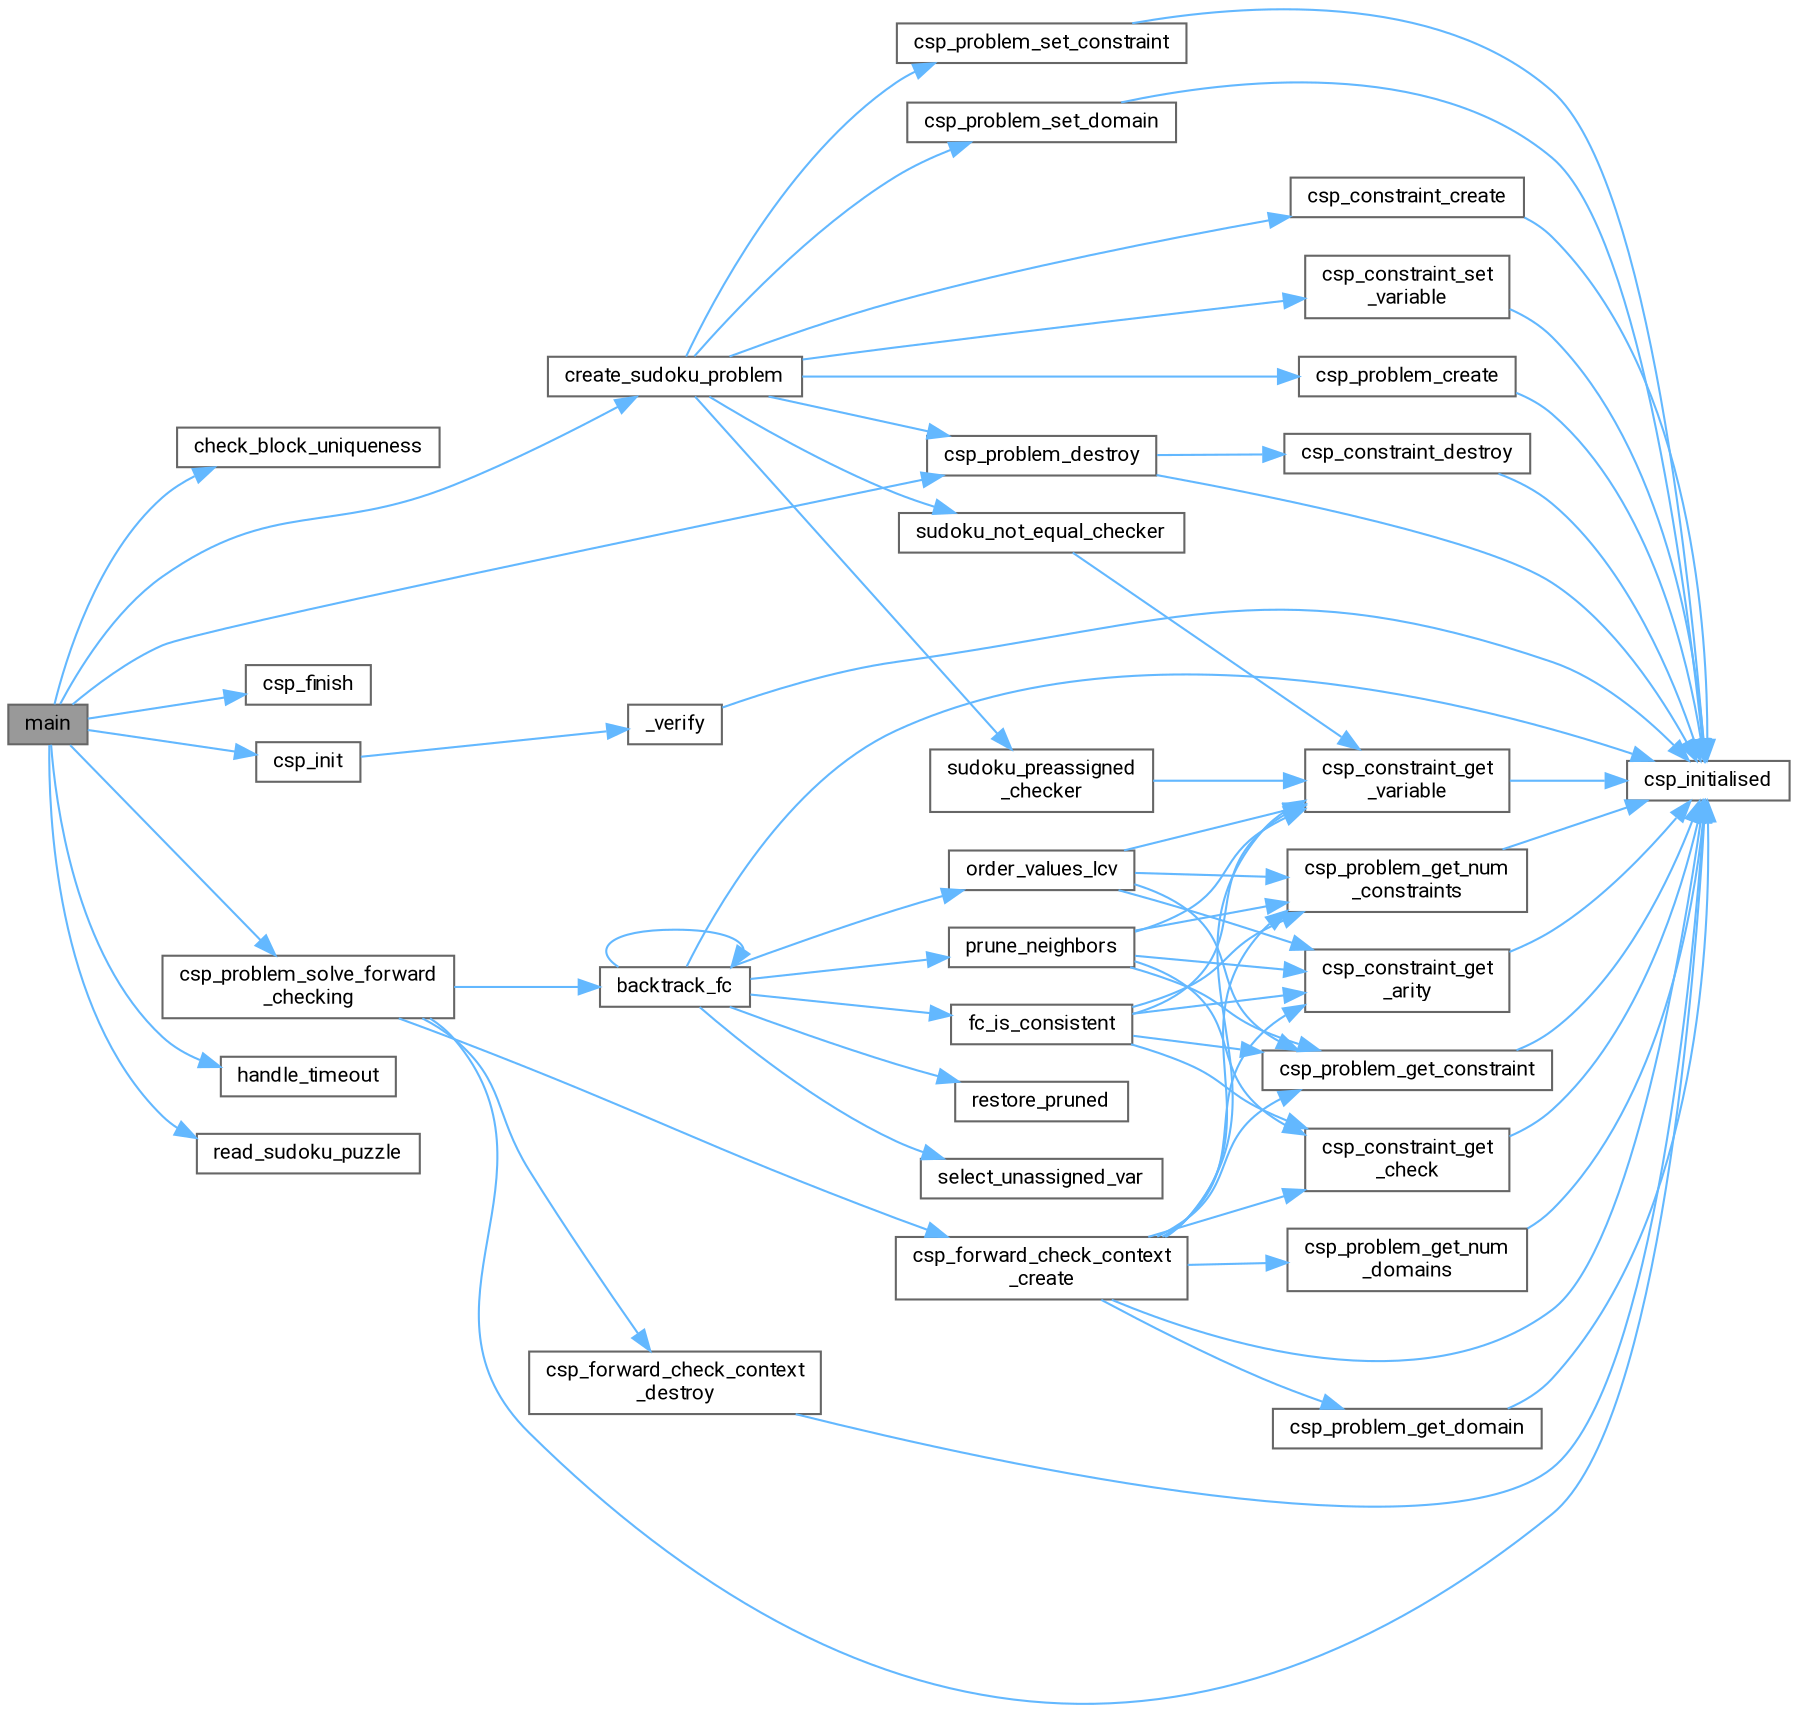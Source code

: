 digraph "main"
{
 // LATEX_PDF_SIZE
  bgcolor="transparent";
  edge [fontname=Roboto,fontsize=10,labelfontname=Roboto,labelfontsize=10];
  node [fontname=Roboto,fontsize=10,shape=box,height=0.2,width=0.4];
  rankdir="LR";
  Node1 [id="Node000001",label="main",height=0.2,width=0.4,color="gray40", fillcolor="grey60", style="filled", fontcolor="black",tooltip=" "];
  Node1 -> Node2 [id="edge1_Node000001_Node000002",color="steelblue1",style="solid",tooltip=" "];
  Node2 [id="Node000002",label="check_block_uniqueness",height=0.2,width=0.4,color="grey40", fillcolor="white", style="filled",URL="$test-solve-sudoku-integration_8c.html#a4bed762db7eb32ac86299c9bfef39924",tooltip=" "];
  Node1 -> Node3 [id="edge2_Node000001_Node000003",color="steelblue1",style="solid",tooltip=" "];
  Node3 [id="Node000003",label="create_sudoku_problem",height=0.2,width=0.4,color="grey40", fillcolor="white", style="filled",URL="$sudoku__utils_8c.html#ade548bfca512830b9aac3569243d254f",tooltip="Creates a CSP problem that models the Sudoku puzzle."];
  Node3 -> Node4 [id="edge3_Node000003_Node000004",color="steelblue1",style="solid",tooltip=" "];
  Node4 [id="Node000004",label="csp_constraint_create",height=0.2,width=0.4,color="grey40", fillcolor="white", style="filled",URL="$csp_8c.html#a7c7ffdd26fbe5e2729b593cc6937cdcf",tooltip="Creates a new constraint with the specified arity and check function."];
  Node4 -> Node5 [id="edge4_Node000004_Node000005",color="steelblue1",style="solid",tooltip=" "];
  Node5 [id="Node000005",label="csp_initialised",height=0.2,width=0.4,color="grey40", fillcolor="white", style="filled",URL="$csp_8c.html#aca1712012517bff1090a471f502cf729",tooltip="Checks if the CSP library is initialized."];
  Node3 -> Node6 [id="edge5_Node000003_Node000006",color="steelblue1",style="solid",tooltip=" "];
  Node6 [id="Node000006",label="csp_constraint_set\l_variable",height=0.2,width=0.4,color="grey40", fillcolor="white", style="filled",URL="$csp_8c.html#a6929282e729d2c786b6be546b1c3e312",tooltip="Sets which CSP variable is related to a specific position in the constraint."];
  Node6 -> Node5 [id="edge6_Node000006_Node000005",color="steelblue1",style="solid",tooltip=" "];
  Node3 -> Node7 [id="edge7_Node000003_Node000007",color="steelblue1",style="solid",tooltip=" "];
  Node7 [id="Node000007",label="csp_problem_create",height=0.2,width=0.4,color="grey40", fillcolor="white", style="filled",URL="$csp_8c.html#a536e0507b779b2300d004ef8347d4d8b",tooltip="Creates a new CSP problem instance with the specified parameters."];
  Node7 -> Node5 [id="edge8_Node000007_Node000005",color="steelblue1",style="solid",tooltip=" "];
  Node3 -> Node8 [id="edge9_Node000003_Node000008",color="steelblue1",style="solid",tooltip=" "];
  Node8 [id="Node000008",label="csp_problem_destroy",height=0.2,width=0.4,color="grey40", fillcolor="white", style="filled",URL="$csp_8c.html#a0f4b67899ee7788002586217b13dde81",tooltip="Destroys a CSP problem instance and frees all associated resources."];
  Node8 -> Node9 [id="edge10_Node000008_Node000009",color="steelblue1",style="solid",tooltip=" "];
  Node9 [id="Node000009",label="csp_constraint_destroy",height=0.2,width=0.4,color="grey40", fillcolor="white", style="filled",URL="$csp_8c.html#a8fd5c98995a35845e7e57f9b13666231",tooltip="Destroys a constraint and frees all associated resources."];
  Node9 -> Node5 [id="edge11_Node000009_Node000005",color="steelblue1",style="solid",tooltip=" "];
  Node8 -> Node5 [id="edge12_Node000008_Node000005",color="steelblue1",style="solid",tooltip=" "];
  Node3 -> Node10 [id="edge13_Node000003_Node000010",color="steelblue1",style="solid",tooltip=" "];
  Node10 [id="Node000010",label="csp_problem_set_constraint",height=0.2,width=0.4,color="grey40", fillcolor="white", style="filled",URL="$csp_8c.html#ade8bd97367581ba9f1d4c8675fa11636",tooltip="Sets a constraint at the specified position in the CSP problem."];
  Node10 -> Node5 [id="edge14_Node000010_Node000005",color="steelblue1",style="solid",tooltip=" "];
  Node3 -> Node11 [id="edge15_Node000003_Node000011",color="steelblue1",style="solid",tooltip=" "];
  Node11 [id="Node000011",label="csp_problem_set_domain",height=0.2,width=0.4,color="grey40", fillcolor="white", style="filled",URL="$csp_8c.html#a0d1cbedfaeb27e353d49f3f9c9f5a30a",tooltip="Sets the domain size for a variable in the CSP problem."];
  Node11 -> Node5 [id="edge16_Node000011_Node000005",color="steelblue1",style="solid",tooltip=" "];
  Node3 -> Node12 [id="edge17_Node000003_Node000012",color="steelblue1",style="solid",tooltip=" "];
  Node12 [id="Node000012",label="sudoku_not_equal_checker",height=0.2,width=0.4,color="grey40", fillcolor="white", style="filled",URL="$sudoku__utils_8c.html#a10505509f8f62f6ab218963ba678a7c7",tooltip=" "];
  Node12 -> Node13 [id="edge18_Node000012_Node000013",color="steelblue1",style="solid",tooltip=" "];
  Node13 [id="Node000013",label="csp_constraint_get\l_variable",height=0.2,width=0.4,color="grey40", fillcolor="white", style="filled",URL="$csp_8c.html#a4cfb5884d7fe282dbecebefb53bb9cdd",tooltip="Gets the variable ID associated with a specific position in the constraint."];
  Node13 -> Node5 [id="edge19_Node000013_Node000005",color="steelblue1",style="solid",tooltip=" "];
  Node3 -> Node14 [id="edge20_Node000003_Node000014",color="steelblue1",style="solid",tooltip=" "];
  Node14 [id="Node000014",label="sudoku_preassigned\l_checker",height=0.2,width=0.4,color="grey40", fillcolor="white", style="filled",URL="$sudoku__utils_8c.html#aaeca61f4b50e068c553d17aca39d8653",tooltip=" "];
  Node14 -> Node13 [id="edge21_Node000014_Node000013",color="steelblue1",style="solid",tooltip=" "];
  Node1 -> Node15 [id="edge22_Node000001_Node000015",color="steelblue1",style="solid",tooltip=" "];
  Node15 [id="Node000015",label="csp_finish",height=0.2,width=0.4,color="grey40", fillcolor="white", style="filled",URL="$csp_8c.html#a1cb2bdbf4475cdf23c40206614fd5d53",tooltip="Finalizes the CSP library."];
  Node1 -> Node16 [id="edge23_Node000001_Node000016",color="steelblue1",style="solid",tooltip=" "];
  Node16 [id="Node000016",label="csp_init",height=0.2,width=0.4,color="grey40", fillcolor="white", style="filled",URL="$csp_8c.html#a9ae781811992703aec18cf10d7685c80",tooltip="Initializes the CSP library."];
  Node16 -> Node17 [id="edge24_Node000016_Node000017",color="steelblue1",style="solid",tooltip=" "];
  Node17 [id="Node000017",label="_verify",height=0.2,width=0.4,color="grey40", fillcolor="white", style="filled",URL="$csp_8c.html#afdbe5d4548be89653cd14254ecfc3efc",tooltip=" "];
  Node17 -> Node5 [id="edge25_Node000017_Node000005",color="steelblue1",style="solid",tooltip=" "];
  Node1 -> Node8 [id="edge26_Node000001_Node000008",color="steelblue1",style="solid",tooltip=" "];
  Node1 -> Node18 [id="edge27_Node000001_Node000018",color="steelblue1",style="solid",tooltip=" "];
  Node18 [id="Node000018",label="csp_problem_solve_forward\l_checking",height=0.2,width=0.4,color="grey40", fillcolor="white", style="filled",URL="$forward-checking_8c.html#aab2b763fd1833131dc1b7f43b2c7942a",tooltip="Solves a CSP problem using the forward checking algorithm with heuristics."];
  Node18 -> Node19 [id="edge28_Node000018_Node000019",color="steelblue1",style="solid",tooltip=" "];
  Node19 [id="Node000019",label="backtrack_fc",height=0.2,width=0.4,color="grey40", fillcolor="white", style="filled",URL="$forward-checking_8c.html#a1f0b1f4d23987c6c2209df2c7e2570ce",tooltip=" "];
  Node19 -> Node19 [id="edge29_Node000019_Node000019",color="steelblue1",style="solid",tooltip=" "];
  Node19 -> Node5 [id="edge30_Node000019_Node000005",color="steelblue1",style="solid",tooltip=" "];
  Node19 -> Node20 [id="edge31_Node000019_Node000020",color="steelblue1",style="solid",tooltip=" "];
  Node20 [id="Node000020",label="fc_is_consistent",height=0.2,width=0.4,color="grey40", fillcolor="white", style="filled",URL="$forward-checking_8c.html#a400289d0fceaceb244ed1e32f4860880",tooltip="Checks consistency of the current assignment under forward checking."];
  Node20 -> Node21 [id="edge32_Node000020_Node000021",color="steelblue1",style="solid",tooltip=" "];
  Node21 [id="Node000021",label="csp_constraint_get\l_arity",height=0.2,width=0.4,color="grey40", fillcolor="white", style="filled",URL="$csp_8c.html#a0ec9ba5a3f78127657d0ab0f2d3a5bbd",tooltip="Gets the arity of a constraint."];
  Node21 -> Node5 [id="edge33_Node000021_Node000005",color="steelblue1",style="solid",tooltip=" "];
  Node20 -> Node22 [id="edge34_Node000020_Node000022",color="steelblue1",style="solid",tooltip=" "];
  Node22 [id="Node000022",label="csp_constraint_get\l_check",height=0.2,width=0.4,color="grey40", fillcolor="white", style="filled",URL="$csp_8c.html#ac9b8e8925b0302c3cdd35b0186a1acd8",tooltip="Gets the check function associated with a constraint."];
  Node22 -> Node5 [id="edge35_Node000022_Node000005",color="steelblue1",style="solid",tooltip=" "];
  Node20 -> Node13 [id="edge36_Node000020_Node000013",color="steelblue1",style="solid",tooltip=" "];
  Node20 -> Node23 [id="edge37_Node000020_Node000023",color="steelblue1",style="solid",tooltip=" "];
  Node23 [id="Node000023",label="csp_problem_get_constraint",height=0.2,width=0.4,color="grey40", fillcolor="white", style="filled",URL="$csp_8c.html#aba7697a379d5f761429bb911e2bc2bbc",tooltip="Gets the constraint at the specified position in the CSP problem."];
  Node23 -> Node5 [id="edge38_Node000023_Node000005",color="steelblue1",style="solid",tooltip=" "];
  Node20 -> Node24 [id="edge39_Node000020_Node000024",color="steelblue1",style="solid",tooltip=" "];
  Node24 [id="Node000024",label="csp_problem_get_num\l_constraints",height=0.2,width=0.4,color="grey40", fillcolor="white", style="filled",URL="$csp_8c.html#a1dc56cea8c87ec1ef2e4489536cd1f0e",tooltip="Gets the number of constraints in the CSP problem."];
  Node24 -> Node5 [id="edge40_Node000024_Node000005",color="steelblue1",style="solid",tooltip=" "];
  Node19 -> Node25 [id="edge41_Node000019_Node000025",color="steelblue1",style="solid",tooltip=" "];
  Node25 [id="Node000025",label="order_values_lcv",height=0.2,width=0.4,color="grey40", fillcolor="white", style="filled",URL="$heuristics_8c.html#a9c3a8a6b03e49553f45c6144f97e1fb4",tooltip="Implements the Least Constraining Value (LCV) heuristic for value ordering."];
  Node25 -> Node21 [id="edge42_Node000025_Node000021",color="steelblue1",style="solid",tooltip=" "];
  Node25 -> Node13 [id="edge43_Node000025_Node000013",color="steelblue1",style="solid",tooltip=" "];
  Node25 -> Node23 [id="edge44_Node000025_Node000023",color="steelblue1",style="solid",tooltip=" "];
  Node25 -> Node24 [id="edge45_Node000025_Node000024",color="steelblue1",style="solid",tooltip=" "];
  Node19 -> Node26 [id="edge46_Node000019_Node000026",color="steelblue1",style="solid",tooltip=" "];
  Node26 [id="Node000026",label="prune_neighbors",height=0.2,width=0.4,color="grey40", fillcolor="white", style="filled",URL="$heuristics_8c.html#a2840f304ec278feae32d3d11915a7a78",tooltip="Prunes inconsistent values from neighboring variables during forward checking."];
  Node26 -> Node21 [id="edge47_Node000026_Node000021",color="steelblue1",style="solid",tooltip=" "];
  Node26 -> Node22 [id="edge48_Node000026_Node000022",color="steelblue1",style="solid",tooltip=" "];
  Node26 -> Node13 [id="edge49_Node000026_Node000013",color="steelblue1",style="solid",tooltip=" "];
  Node26 -> Node23 [id="edge50_Node000026_Node000023",color="steelblue1",style="solid",tooltip=" "];
  Node26 -> Node24 [id="edge51_Node000026_Node000024",color="steelblue1",style="solid",tooltip=" "];
  Node19 -> Node27 [id="edge52_Node000019_Node000027",color="steelblue1",style="solid",tooltip=" "];
  Node27 [id="Node000027",label="restore_pruned",height=0.2,width=0.4,color="grey40", fillcolor="white", style="filled",URL="$heuristics_8c.html#a22131bfb5921b024b7886b33b3fa1c4b",tooltip="Restores values that were pruned during forward checking when backtracking occurs."];
  Node19 -> Node28 [id="edge53_Node000019_Node000028",color="steelblue1",style="solid",tooltip=" "];
  Node28 [id="Node000028",label="select_unassigned_var",height=0.2,width=0.4,color="grey40", fillcolor="white", style="filled",URL="$heuristics_8c.html#a934ee1c54ecdfa65b205d3f9888e38de",tooltip="Implements the Minimum Remaining Values (MRV) heuristic for variable selection."];
  Node18 -> Node29 [id="edge54_Node000018_Node000029",color="steelblue1",style="solid",tooltip=" "];
  Node29 [id="Node000029",label="csp_forward_check_context\l_create",height=0.2,width=0.4,color="grey40", fillcolor="white", style="filled",URL="$forward-checking_8c.html#a80a2e22a4514587505e87b68cd29841b",tooltip="Creates and initializes a forward checking context."];
  Node29 -> Node21 [id="edge55_Node000029_Node000021",color="steelblue1",style="solid",tooltip=" "];
  Node29 -> Node22 [id="edge56_Node000029_Node000022",color="steelblue1",style="solid",tooltip=" "];
  Node29 -> Node13 [id="edge57_Node000029_Node000013",color="steelblue1",style="solid",tooltip=" "];
  Node29 -> Node5 [id="edge58_Node000029_Node000005",color="steelblue1",style="solid",tooltip=" "];
  Node29 -> Node23 [id="edge59_Node000029_Node000023",color="steelblue1",style="solid",tooltip=" "];
  Node29 -> Node30 [id="edge60_Node000029_Node000030",color="steelblue1",style="solid",tooltip=" "];
  Node30 [id="Node000030",label="csp_problem_get_domain",height=0.2,width=0.4,color="grey40", fillcolor="white", style="filled",URL="$csp_8c.html#a86b3f53f47b41dcdd6109aaa9103d5fa",tooltip="Gets the domain size for a variable in the CSP problem."];
  Node30 -> Node5 [id="edge61_Node000030_Node000005",color="steelblue1",style="solid",tooltip=" "];
  Node29 -> Node24 [id="edge62_Node000029_Node000024",color="steelblue1",style="solid",tooltip=" "];
  Node29 -> Node31 [id="edge63_Node000029_Node000031",color="steelblue1",style="solid",tooltip=" "];
  Node31 [id="Node000031",label="csp_problem_get_num\l_domains",height=0.2,width=0.4,color="grey40", fillcolor="white", style="filled",URL="$csp_8c.html#abf80aeaad4438b9cbaefaa941e4f2315",tooltip="Gets the number of variables (domains) in the CSP problem."];
  Node31 -> Node5 [id="edge64_Node000031_Node000005",color="steelblue1",style="solid",tooltip=" "];
  Node18 -> Node32 [id="edge65_Node000018_Node000032",color="steelblue1",style="solid",tooltip=" "];
  Node32 [id="Node000032",label="csp_forward_check_context\l_destroy",height=0.2,width=0.4,color="grey40", fillcolor="white", style="filled",URL="$forward-checking_8c.html#a0787ac68808df63955a93e55aa5235e2",tooltip="Destroys a forward checking context and frees all associated memory."];
  Node32 -> Node5 [id="edge66_Node000032_Node000005",color="steelblue1",style="solid",tooltip=" "];
  Node18 -> Node5 [id="edge67_Node000018_Node000005",color="steelblue1",style="solid",tooltip=" "];
  Node1 -> Node33 [id="edge68_Node000001_Node000033",color="steelblue1",style="solid",tooltip=" "];
  Node33 [id="Node000033",label="handle_timeout",height=0.2,width=0.4,color="grey40", fillcolor="white", style="filled",URL="$test-solve-sudoku-integration_8c.html#a001231290089634d638d28f10670c7e4",tooltip=" "];
  Node1 -> Node34 [id="edge69_Node000001_Node000034",color="steelblue1",style="solid",tooltip=" "];
  Node34 [id="Node000034",label="read_sudoku_puzzle",height=0.2,width=0.4,color="grey40", fillcolor="white", style="filled",URL="$sudoku__utils_8c.html#aa966dd3296a286c6510abb5c68092e22",tooltip="Reads a Sudoku puzzle from the given input stream."];
}
